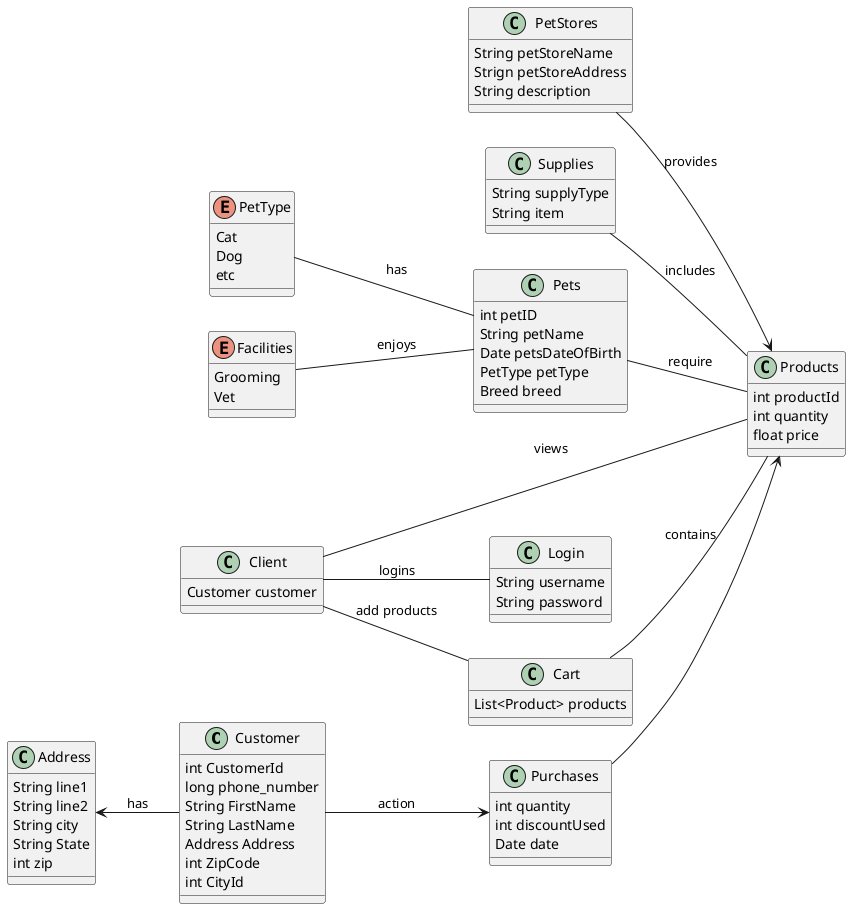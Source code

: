 @startuml
'https://plantuml.com/class-diagram

left to right direction

class Customer {
int CustomerId
long phone_number
String FirstName
String LastName
Address Address
int ZipCode
int CityId
}

Address <-- Customer : has

enum PetType {
Cat
Dog
etc
}

'enum Breed
'{
'
'}
'CatBreed --|> Breed : extends
'DogBreed --|> Breed : extends
'
'enum CatBreed
'{
'Bengal Cat
'Birman Cat
'Balinese-Javanese Cat
'American Wirehair Cat
'American Shorthair
'}
'enum DogBreed
'{
'Labrador Retriever
'Bulldog
'Golden Retriever
'German Shepherd
'Poodle
'Beagle
'}

class Purchases
{
int quantity
int discountUsed
Date date
}

class Products
{
int productId
int quantity
float price
}

class PetStores
{
String petStoreName
Strign petStoreAddress
String description
}

class Supplies
{
String supplyType
String item
}

class Pets
{
int petID
String petName
Date petsDateOfBirth
PetType petType
Breed breed
}

enum Facilities
{
Grooming
Vet
}

class Address
{
String line1
String line2
String city
String State
int zip
}

Customer --> Purchases : action
Purchases --> Products
Supplies -- Products : includes
Pets -- Products : require
Facilities -- Pets : enjoys
PetStores --> Products : provides
'Breed -- Pets : has
PetType -- Pets : has

class Login
{
 String username
 String password
}

class Client
{
 Customer customer
}

Client -- Login : logins
Client -- Products : views

class Cart
{
 List<Product> products
}

Cart -- Products : contains
Client -- Cart : add products

@enduml
